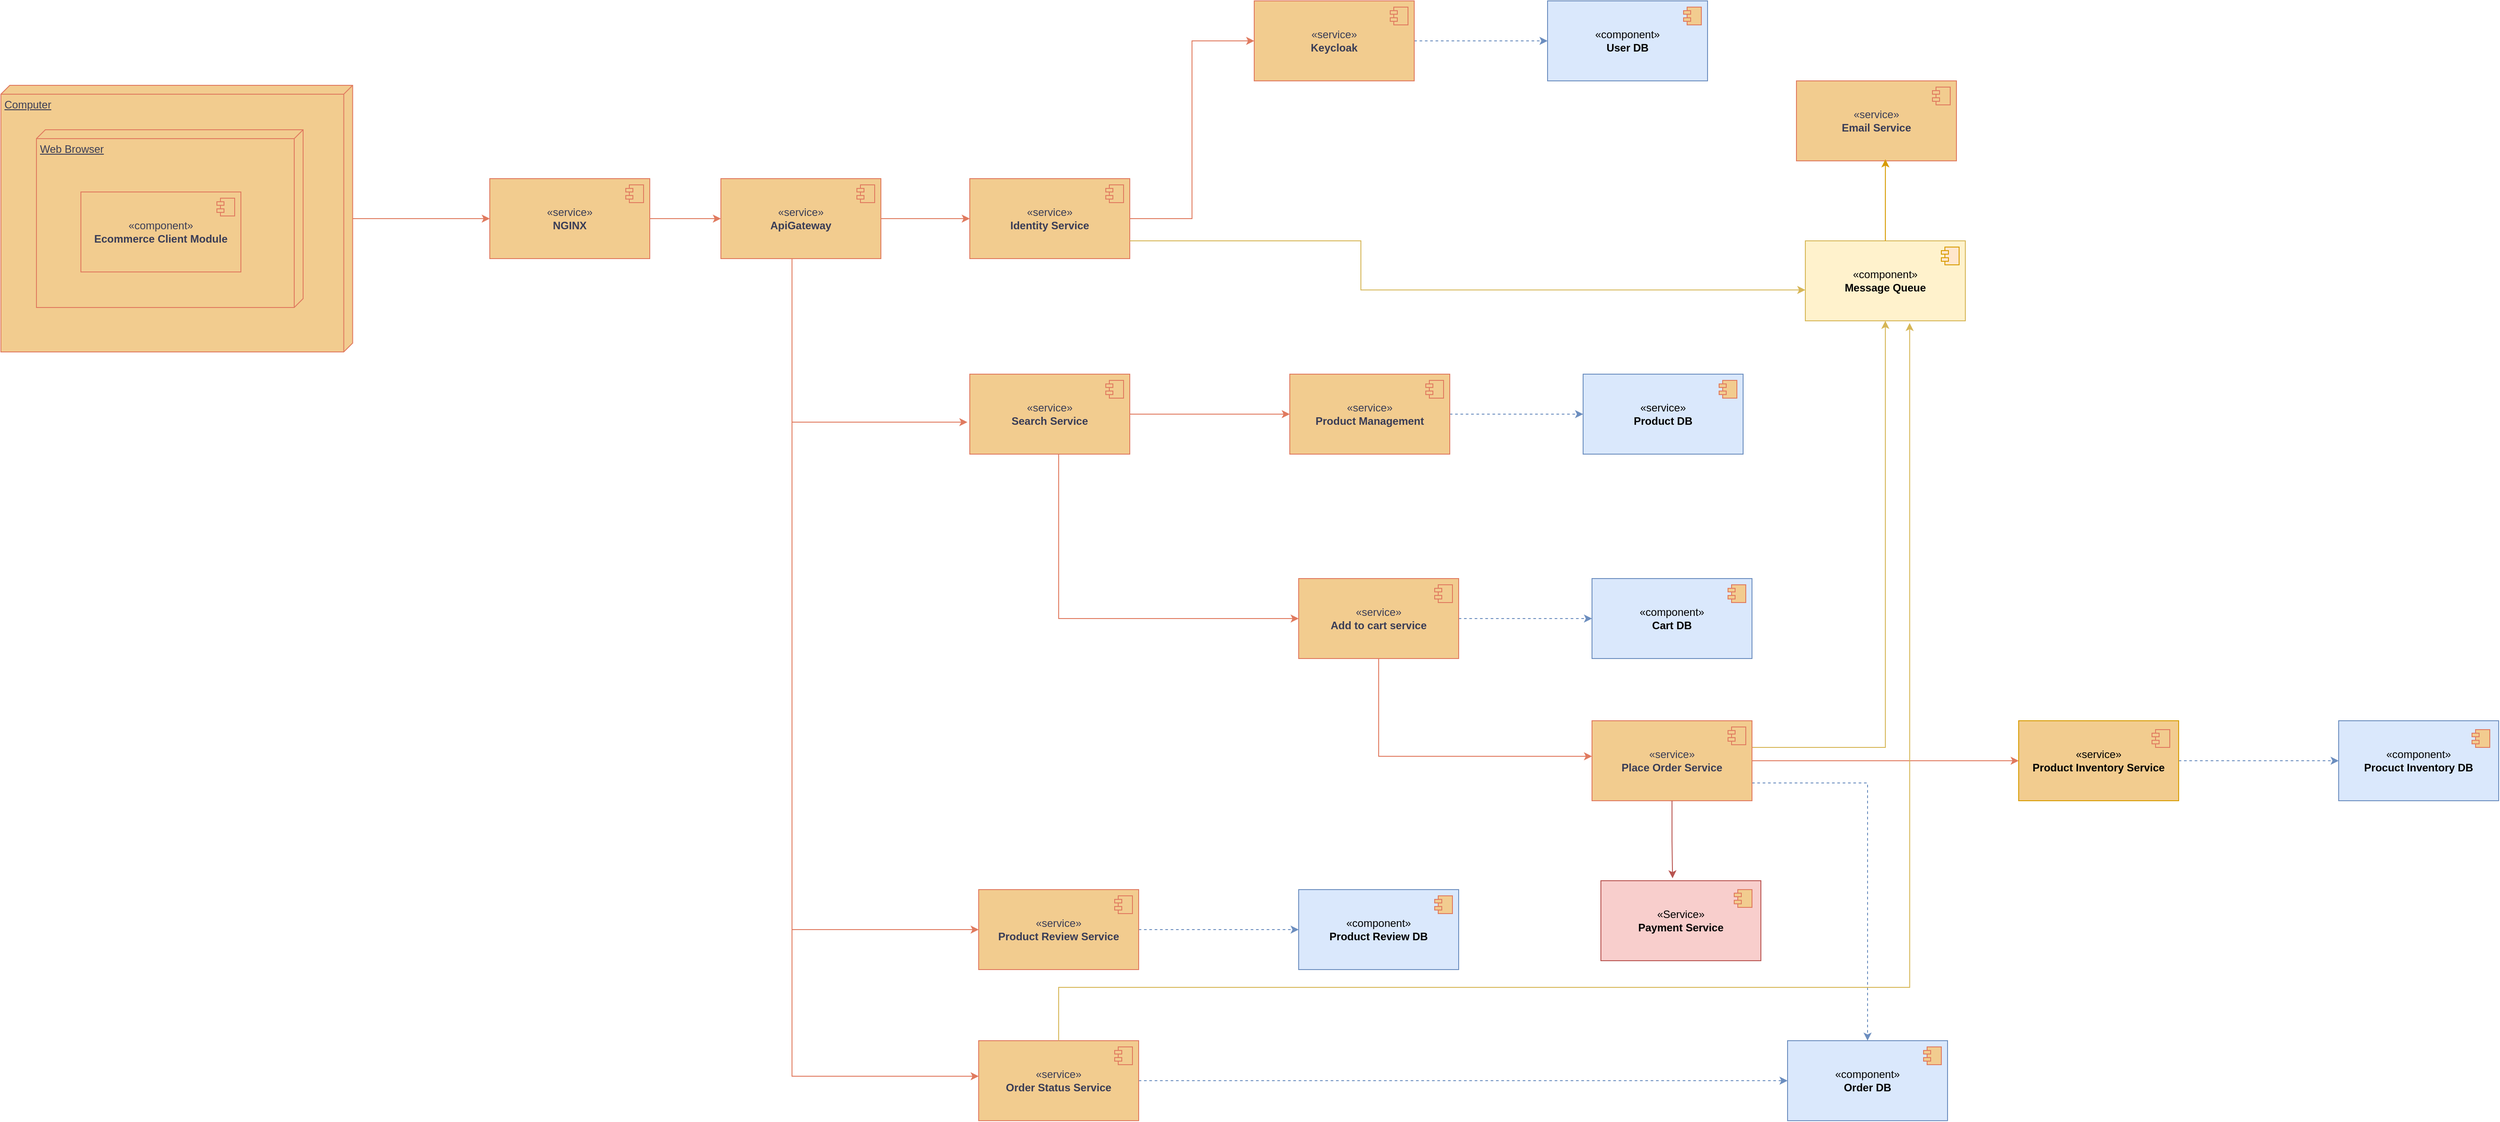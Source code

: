 <mxfile version="22.1.2" type="device">
  <diagram name="Page-1" id="YH0Ky4xdneeX66Et5A3K">
    <mxGraphModel dx="2069" dy="769" grid="1" gridSize="10" guides="1" tooltips="1" connect="1" arrows="1" fold="1" page="1" pageScale="1" pageWidth="850" pageHeight="1100" math="0" shadow="0">
      <root>
        <mxCell id="0" />
        <mxCell id="1" parent="0" />
        <mxCell id="R0eCxQ15eFI3yuwHpIq6-1" value="«service»&lt;br&gt;&lt;b&gt;Identity Service&lt;br&gt;&lt;/b&gt;" style="html=1;dropTarget=0;whiteSpace=wrap;labelBackgroundColor=none;fillColor=#F2CC8F;strokeColor=#E07A5F;fontColor=#393C56;" parent="1" vertex="1">
          <mxGeometry x="570" y="310" width="180" height="90" as="geometry" />
        </mxCell>
        <mxCell id="R0eCxQ15eFI3yuwHpIq6-2" value="" style="shape=module;jettyWidth=8;jettyHeight=4;labelBackgroundColor=none;fillColor=#F2CC8F;strokeColor=#E07A5F;fontColor=#393C56;" parent="R0eCxQ15eFI3yuwHpIq6-1" vertex="1">
          <mxGeometry x="1" width="20" height="20" relative="1" as="geometry">
            <mxPoint x="-27" y="7" as="offset" />
          </mxGeometry>
        </mxCell>
        <mxCell id="R0eCxQ15eFI3yuwHpIq6-15" style="edgeStyle=orthogonalEdgeStyle;rounded=0;orthogonalLoop=1;jettySize=auto;html=1;entryX=0;entryY=0.5;entryDx=0;entryDy=0;dashed=1;labelBackgroundColor=none;strokeColor=#6c8ebf;fontColor=default;fillColor=#dae8fc;" parent="1" source="R0eCxQ15eFI3yuwHpIq6-3" target="R0eCxQ15eFI3yuwHpIq6-11" edge="1">
          <mxGeometry relative="1" as="geometry" />
        </mxCell>
        <mxCell id="R0eCxQ15eFI3yuwHpIq6-3" value="«service»&lt;br&gt;&lt;b&gt;Keycloak&lt;/b&gt;" style="html=1;dropTarget=0;whiteSpace=wrap;labelBackgroundColor=none;fillColor=#F2CC8F;strokeColor=#E07A5F;fontColor=#393C56;" parent="1" vertex="1">
          <mxGeometry x="890" y="110" width="180" height="90" as="geometry" />
        </mxCell>
        <mxCell id="R0eCxQ15eFI3yuwHpIq6-4" value="" style="shape=module;jettyWidth=8;jettyHeight=4;labelBackgroundColor=none;fillColor=#F2CC8F;strokeColor=#E07A5F;fontColor=#393C56;" parent="R0eCxQ15eFI3yuwHpIq6-3" vertex="1">
          <mxGeometry x="1" width="20" height="20" relative="1" as="geometry">
            <mxPoint x="-27" y="7" as="offset" />
          </mxGeometry>
        </mxCell>
        <mxCell id="R0eCxQ15eFI3yuwHpIq6-19" style="edgeStyle=orthogonalEdgeStyle;rounded=0;orthogonalLoop=1;jettySize=auto;html=1;entryX=0;entryY=0.5;entryDx=0;entryDy=0;labelBackgroundColor=none;strokeColor=#E07A5F;fontColor=default;" parent="1" source="R0eCxQ15eFI3yuwHpIq6-5" target="R0eCxQ15eFI3yuwHpIq6-9" edge="1">
          <mxGeometry relative="1" as="geometry" />
        </mxCell>
        <mxCell id="R0eCxQ15eFI3yuwHpIq6-5" value="«service»&lt;br&gt;&lt;b&gt;NGINX&lt;/b&gt;" style="html=1;dropTarget=0;whiteSpace=wrap;labelBackgroundColor=none;fillColor=#F2CC8F;strokeColor=#E07A5F;fontColor=#393C56;" parent="1" vertex="1">
          <mxGeometry x="30" y="310" width="180" height="90" as="geometry" />
        </mxCell>
        <mxCell id="R0eCxQ15eFI3yuwHpIq6-6" value="" style="shape=module;jettyWidth=8;jettyHeight=4;labelBackgroundColor=none;fillColor=#F2CC8F;strokeColor=#E07A5F;fontColor=#393C56;" parent="R0eCxQ15eFI3yuwHpIq6-5" vertex="1">
          <mxGeometry x="1" width="20" height="20" relative="1" as="geometry">
            <mxPoint x="-27" y="7" as="offset" />
          </mxGeometry>
        </mxCell>
        <mxCell id="R0eCxQ15eFI3yuwHpIq6-42" style="edgeStyle=orthogonalEdgeStyle;rounded=0;orthogonalLoop=1;jettySize=auto;html=1;labelBackgroundColor=none;strokeColor=#E07A5F;fontColor=default;" parent="1" source="R0eCxQ15eFI3yuwHpIq6-9" target="R0eCxQ15eFI3yuwHpIq6-1" edge="1">
          <mxGeometry relative="1" as="geometry">
            <Array as="points">
              <mxPoint x="510" y="355" />
              <mxPoint x="510" y="355" />
            </Array>
          </mxGeometry>
        </mxCell>
        <mxCell id="R0eCxQ15eFI3yuwHpIq6-67" style="edgeStyle=orthogonalEdgeStyle;rounded=0;orthogonalLoop=1;jettySize=auto;html=1;entryX=0;entryY=0.5;entryDx=0;entryDy=0;labelBackgroundColor=none;strokeColor=#E07A5F;fontColor=default;" parent="1" source="R0eCxQ15eFI3yuwHpIq6-9" target="R0eCxQ15eFI3yuwHpIq6-65" edge="1">
          <mxGeometry relative="1" as="geometry">
            <Array as="points">
              <mxPoint x="370" y="1155" />
            </Array>
          </mxGeometry>
        </mxCell>
        <mxCell id="R0eCxQ15eFI3yuwHpIq6-73" style="edgeStyle=orthogonalEdgeStyle;rounded=0;orthogonalLoop=1;jettySize=auto;html=1;labelBackgroundColor=none;strokeColor=#E07A5F;fontColor=default;" parent="1" target="R0eCxQ15eFI3yuwHpIq6-71" edge="1">
          <mxGeometry relative="1" as="geometry">
            <mxPoint x="370" y="500" as="sourcePoint" />
            <Array as="points">
              <mxPoint x="370" y="1320" />
            </Array>
          </mxGeometry>
        </mxCell>
        <mxCell id="R0eCxQ15eFI3yuwHpIq6-9" value="«service»&lt;br&gt;&lt;b&gt;ApiGateway&lt;/b&gt;" style="html=1;dropTarget=0;whiteSpace=wrap;labelBackgroundColor=none;fillColor=#F2CC8F;strokeColor=#E07A5F;fontColor=#393C56;" parent="1" vertex="1">
          <mxGeometry x="290" y="310" width="180" height="90" as="geometry" />
        </mxCell>
        <mxCell id="R0eCxQ15eFI3yuwHpIq6-10" value="" style="shape=module;jettyWidth=8;jettyHeight=4;labelBackgroundColor=none;fillColor=#F2CC8F;strokeColor=#E07A5F;fontColor=#393C56;" parent="R0eCxQ15eFI3yuwHpIq6-9" vertex="1">
          <mxGeometry x="1" width="20" height="20" relative="1" as="geometry">
            <mxPoint x="-27" y="7" as="offset" />
          </mxGeometry>
        </mxCell>
        <mxCell id="R0eCxQ15eFI3yuwHpIq6-11" value="«component»&lt;br&gt;&lt;b&gt;User DB&lt;/b&gt;" style="html=1;dropTarget=0;whiteSpace=wrap;labelBackgroundColor=none;fillColor=#dae8fc;strokeColor=#6c8ebf;" parent="1" vertex="1">
          <mxGeometry x="1220" y="110" width="180" height="90" as="geometry" />
        </mxCell>
        <mxCell id="R0eCxQ15eFI3yuwHpIq6-12" value="" style="shape=module;jettyWidth=8;jettyHeight=4;labelBackgroundColor=none;fillColor=#F2CC8F;strokeColor=#E07A5F;fontColor=#393C56;" parent="R0eCxQ15eFI3yuwHpIq6-11" vertex="1">
          <mxGeometry x="1" width="20" height="20" relative="1" as="geometry">
            <mxPoint x="-27" y="7" as="offset" />
          </mxGeometry>
        </mxCell>
        <mxCell id="R0eCxQ15eFI3yuwHpIq6-23" style="edgeStyle=orthogonalEdgeStyle;rounded=0;orthogonalLoop=1;jettySize=auto;html=1;entryX=0;entryY=0.5;entryDx=0;entryDy=0;labelBackgroundColor=none;strokeColor=#E07A5F;fontColor=default;exitX=1;exitY=0.5;exitDx=0;exitDy=0;" parent="1" source="R0eCxQ15eFI3yuwHpIq6-1" target="R0eCxQ15eFI3yuwHpIq6-3" edge="1">
          <mxGeometry relative="1" as="geometry">
            <mxPoint x="770" y="355" as="sourcePoint" />
            <mxPoint x="870" y="155.0" as="targetPoint" />
          </mxGeometry>
        </mxCell>
        <mxCell id="tijbY7jdCYUiH1RVh-CX-26" style="edgeStyle=orthogonalEdgeStyle;rounded=0;orthogonalLoop=1;jettySize=auto;html=1;entryX=0;entryY=0.5;entryDx=0;entryDy=0;strokeColor=#E07A5F;" edge="1" parent="1" source="R0eCxQ15eFI3yuwHpIq6-24" target="R0eCxQ15eFI3yuwHpIq6-5">
          <mxGeometry relative="1" as="geometry" />
        </mxCell>
        <mxCell id="R0eCxQ15eFI3yuwHpIq6-24" value="Computer" style="verticalAlign=top;align=left;spacingTop=8;spacingLeft=2;spacingRight=12;shape=cube;size=10;direction=south;fontStyle=4;html=1;whiteSpace=wrap;labelBackgroundColor=none;fillColor=#F2CC8F;strokeColor=#E07A5F;fontColor=#393C56;" parent="1" vertex="1">
          <mxGeometry x="-520" y="205" width="395.74" height="300" as="geometry" />
        </mxCell>
        <mxCell id="R0eCxQ15eFI3yuwHpIq6-25" value="Web Browser" style="verticalAlign=top;align=left;spacingTop=8;spacingLeft=2;spacingRight=12;shape=cube;size=10;direction=south;fontStyle=4;html=1;whiteSpace=wrap;labelBackgroundColor=none;fillColor=#F2CC8F;strokeColor=#E07A5F;fontColor=#393C56;" parent="1" vertex="1">
          <mxGeometry x="-480" y="255" width="300" height="200" as="geometry" />
        </mxCell>
        <mxCell id="R0eCxQ15eFI3yuwHpIq6-32" value="«component»&lt;br&gt;&lt;b&gt;Ecommerce Client Module&lt;/b&gt;" style="html=1;dropTarget=0;whiteSpace=wrap;labelBackgroundColor=none;fillColor=#F2CC8F;strokeColor=#E07A5F;fontColor=#393C56;" parent="1" vertex="1">
          <mxGeometry x="-430" y="325" width="180" height="90" as="geometry" />
        </mxCell>
        <mxCell id="R0eCxQ15eFI3yuwHpIq6-33" value="" style="shape=module;jettyWidth=8;jettyHeight=4;labelBackgroundColor=none;fillColor=#F2CC8F;strokeColor=#E07A5F;fontColor=#393C56;" parent="R0eCxQ15eFI3yuwHpIq6-32" vertex="1">
          <mxGeometry x="1" width="20" height="20" relative="1" as="geometry">
            <mxPoint x="-27" y="7" as="offset" />
          </mxGeometry>
        </mxCell>
        <mxCell id="R0eCxQ15eFI3yuwHpIq6-64" style="edgeStyle=orthogonalEdgeStyle;rounded=0;orthogonalLoop=1;jettySize=auto;html=1;entryX=0;entryY=0.5;entryDx=0;entryDy=0;labelBackgroundColor=none;strokeColor=#E07A5F;fontColor=default;" parent="1" source="R0eCxQ15eFI3yuwHpIq6-58" target="R0eCxQ15eFI3yuwHpIq6-61" edge="1">
          <mxGeometry relative="1" as="geometry" />
        </mxCell>
        <mxCell id="R0eCxQ15eFI3yuwHpIq6-58" value="«service»&lt;br&gt;&lt;b&gt;Search Service&lt;/b&gt;" style="html=1;dropTarget=0;whiteSpace=wrap;labelBackgroundColor=none;fillColor=#F2CC8F;strokeColor=#E07A5F;fontColor=#393C56;" parent="1" vertex="1">
          <mxGeometry x="570" y="530" width="180" height="90" as="geometry" />
        </mxCell>
        <mxCell id="R0eCxQ15eFI3yuwHpIq6-59" value="" style="shape=module;jettyWidth=8;jettyHeight=4;labelBackgroundColor=none;fillColor=#F2CC8F;strokeColor=#E07A5F;fontColor=#393C56;" parent="R0eCxQ15eFI3yuwHpIq6-58" vertex="1">
          <mxGeometry x="1" width="20" height="20" relative="1" as="geometry">
            <mxPoint x="-27" y="7" as="offset" />
          </mxGeometry>
        </mxCell>
        <mxCell id="R0eCxQ15eFI3yuwHpIq6-83" style="edgeStyle=orthogonalEdgeStyle;rounded=0;orthogonalLoop=1;jettySize=auto;html=1;entryX=0;entryY=0.5;entryDx=0;entryDy=0;labelBackgroundColor=none;strokeColor=#6c8ebf;fontColor=default;dashed=1;fillColor=#dae8fc;" parent="1" source="R0eCxQ15eFI3yuwHpIq6-61" target="R0eCxQ15eFI3yuwHpIq6-81" edge="1">
          <mxGeometry relative="1" as="geometry" />
        </mxCell>
        <mxCell id="R0eCxQ15eFI3yuwHpIq6-61" value="«service»&lt;br&gt;&lt;b&gt;Product Management&lt;/b&gt;" style="html=1;dropTarget=0;whiteSpace=wrap;labelBackgroundColor=none;fillColor=#F2CC8F;strokeColor=#E07A5F;fontColor=#393C56;" parent="1" vertex="1">
          <mxGeometry x="930" y="530" width="180" height="90" as="geometry" />
        </mxCell>
        <mxCell id="R0eCxQ15eFI3yuwHpIq6-62" value="" style="shape=module;jettyWidth=8;jettyHeight=4;labelBackgroundColor=none;fillColor=#F2CC8F;strokeColor=#E07A5F;fontColor=#393C56;" parent="R0eCxQ15eFI3yuwHpIq6-61" vertex="1">
          <mxGeometry x="1" width="20" height="20" relative="1" as="geometry">
            <mxPoint x="-27" y="7" as="offset" />
          </mxGeometry>
        </mxCell>
        <mxCell id="R0eCxQ15eFI3yuwHpIq6-70" style="edgeStyle=orthogonalEdgeStyle;rounded=0;orthogonalLoop=1;jettySize=auto;html=1;entryX=0;entryY=0.5;entryDx=0;entryDy=0;dashed=1;labelBackgroundColor=none;strokeColor=#6c8ebf;fontColor=default;fillColor=#dae8fc;" parent="1" source="R0eCxQ15eFI3yuwHpIq6-65" target="R0eCxQ15eFI3yuwHpIq6-68" edge="1">
          <mxGeometry relative="1" as="geometry" />
        </mxCell>
        <mxCell id="R0eCxQ15eFI3yuwHpIq6-65" value="«service»&lt;br&gt;&lt;b&gt;Product Review Service&lt;br&gt;&lt;/b&gt;" style="html=1;dropTarget=0;whiteSpace=wrap;labelBackgroundColor=none;fillColor=#F2CC8F;strokeColor=#E07A5F;fontColor=#393C56;" parent="1" vertex="1">
          <mxGeometry x="580" y="1110" width="180" height="90" as="geometry" />
        </mxCell>
        <mxCell id="R0eCxQ15eFI3yuwHpIq6-66" value="" style="shape=module;jettyWidth=8;jettyHeight=4;labelBackgroundColor=none;fillColor=#F2CC8F;strokeColor=#E07A5F;fontColor=#393C56;" parent="R0eCxQ15eFI3yuwHpIq6-65" vertex="1">
          <mxGeometry x="1" width="20" height="20" relative="1" as="geometry">
            <mxPoint x="-27" y="7" as="offset" />
          </mxGeometry>
        </mxCell>
        <mxCell id="R0eCxQ15eFI3yuwHpIq6-68" value="«component»&lt;br&gt;&lt;b&gt;Product Review DB&lt;/b&gt;" style="html=1;dropTarget=0;whiteSpace=wrap;labelBackgroundColor=none;fillColor=#dae8fc;strokeColor=#6c8ebf;" parent="1" vertex="1">
          <mxGeometry x="940" y="1110" width="180" height="90" as="geometry" />
        </mxCell>
        <mxCell id="R0eCxQ15eFI3yuwHpIq6-69" value="" style="shape=module;jettyWidth=8;jettyHeight=4;labelBackgroundColor=none;fillColor=#F2CC8F;strokeColor=#E07A5F;fontColor=#393C56;" parent="R0eCxQ15eFI3yuwHpIq6-68" vertex="1">
          <mxGeometry x="1" width="20" height="20" relative="1" as="geometry">
            <mxPoint x="-27" y="7" as="offset" />
          </mxGeometry>
        </mxCell>
        <mxCell id="R0eCxQ15eFI3yuwHpIq6-76" style="edgeStyle=orthogonalEdgeStyle;rounded=0;orthogonalLoop=1;jettySize=auto;html=1;entryX=0;entryY=0.5;entryDx=0;entryDy=0;labelBackgroundColor=none;strokeColor=#6c8ebf;fontColor=default;dashed=1;fillColor=#dae8fc;" parent="1" source="R0eCxQ15eFI3yuwHpIq6-71" target="R0eCxQ15eFI3yuwHpIq6-74" edge="1">
          <mxGeometry relative="1" as="geometry" />
        </mxCell>
        <mxCell id="R0eCxQ15eFI3yuwHpIq6-71" value="«service»&lt;br&gt;&lt;b&gt;Order Status Service&lt;/b&gt;" style="html=1;dropTarget=0;whiteSpace=wrap;labelBackgroundColor=none;fillColor=#F2CC8F;strokeColor=#E07A5F;fontColor=#393C56;" parent="1" vertex="1">
          <mxGeometry x="580" y="1280" width="180" height="90" as="geometry" />
        </mxCell>
        <mxCell id="R0eCxQ15eFI3yuwHpIq6-72" value="" style="shape=module;jettyWidth=8;jettyHeight=4;labelBackgroundColor=none;fillColor=#F2CC8F;strokeColor=#E07A5F;fontColor=#393C56;" parent="R0eCxQ15eFI3yuwHpIq6-71" vertex="1">
          <mxGeometry x="1" width="20" height="20" relative="1" as="geometry">
            <mxPoint x="-27" y="7" as="offset" />
          </mxGeometry>
        </mxCell>
        <mxCell id="R0eCxQ15eFI3yuwHpIq6-74" value="«component»&lt;br&gt;&lt;b&gt;Order DB&lt;/b&gt;" style="html=1;dropTarget=0;whiteSpace=wrap;labelBackgroundColor=none;fillColor=#dae8fc;strokeColor=#6c8ebf;" parent="1" vertex="1">
          <mxGeometry x="1490" y="1280" width="180" height="90" as="geometry" />
        </mxCell>
        <mxCell id="R0eCxQ15eFI3yuwHpIq6-75" value="" style="shape=module;jettyWidth=8;jettyHeight=4;labelBackgroundColor=none;fillColor=#F2CC8F;strokeColor=#E07A5F;fontColor=#393C56;" parent="R0eCxQ15eFI3yuwHpIq6-74" vertex="1">
          <mxGeometry x="1" width="20" height="20" relative="1" as="geometry">
            <mxPoint x="-27" y="7" as="offset" />
          </mxGeometry>
        </mxCell>
        <mxCell id="R0eCxQ15eFI3yuwHpIq6-81" value="«service»&lt;br&gt;&lt;b&gt;Product DB&lt;/b&gt;" style="html=1;dropTarget=0;whiteSpace=wrap;labelBackgroundColor=none;fillColor=#dae8fc;strokeColor=#6c8ebf;" parent="1" vertex="1">
          <mxGeometry x="1260" y="530" width="180" height="90" as="geometry" />
        </mxCell>
        <mxCell id="R0eCxQ15eFI3yuwHpIq6-82" value="" style="shape=module;jettyWidth=8;jettyHeight=4;labelBackgroundColor=none;fillColor=#F2CC8F;strokeColor=#E07A5F;fontColor=#393C56;" parent="R0eCxQ15eFI3yuwHpIq6-81" vertex="1">
          <mxGeometry x="1" width="20" height="20" relative="1" as="geometry">
            <mxPoint x="-27" y="7" as="offset" />
          </mxGeometry>
        </mxCell>
        <mxCell id="R0eCxQ15eFI3yuwHpIq6-93" style="edgeStyle=orthogonalEdgeStyle;rounded=0;orthogonalLoop=1;jettySize=auto;html=1;labelBackgroundColor=none;strokeColor=#E07A5F;fontColor=default;fillColor=#ffe6cc;" parent="1" source="R0eCxQ15eFI3yuwHpIq6-86" target="R0eCxQ15eFI3yuwHpIq6-91" edge="1">
          <mxGeometry relative="1" as="geometry">
            <Array as="points">
              <mxPoint x="1030" y="960" />
            </Array>
          </mxGeometry>
        </mxCell>
        <mxCell id="R0eCxQ15eFI3yuwHpIq6-97" style="edgeStyle=orthogonalEdgeStyle;rounded=0;orthogonalLoop=1;jettySize=auto;html=1;entryX=0;entryY=0.5;entryDx=0;entryDy=0;dashed=1;labelBackgroundColor=none;strokeColor=#6c8ebf;fontColor=default;fillColor=#dae8fc;" parent="1" source="R0eCxQ15eFI3yuwHpIq6-86" target="R0eCxQ15eFI3yuwHpIq6-95" edge="1">
          <mxGeometry relative="1" as="geometry" />
        </mxCell>
        <mxCell id="R0eCxQ15eFI3yuwHpIq6-86" value="«service»&lt;br&gt;&lt;b&gt;Add to cart service&lt;/b&gt;" style="html=1;dropTarget=0;whiteSpace=wrap;labelBackgroundColor=none;fillColor=#F2CC8F;strokeColor=#E07A5F;fontColor=#393C56;" parent="1" vertex="1">
          <mxGeometry x="940" y="760" width="180" height="90" as="geometry" />
        </mxCell>
        <mxCell id="R0eCxQ15eFI3yuwHpIq6-87" value="" style="shape=module;jettyWidth=8;jettyHeight=4;labelBackgroundColor=none;fillColor=#F2CC8F;strokeColor=#E07A5F;fontColor=#393C56;" parent="R0eCxQ15eFI3yuwHpIq6-86" vertex="1">
          <mxGeometry x="1" width="20" height="20" relative="1" as="geometry">
            <mxPoint x="-27" y="7" as="offset" />
          </mxGeometry>
        </mxCell>
        <mxCell id="R0eCxQ15eFI3yuwHpIq6-88" style="edgeStyle=orthogonalEdgeStyle;rounded=0;orthogonalLoop=1;jettySize=auto;html=1;labelBackgroundColor=none;strokeColor=#E07A5F;fontColor=default;" parent="1" source="R0eCxQ15eFI3yuwHpIq6-58" target="R0eCxQ15eFI3yuwHpIq6-86" edge="1">
          <mxGeometry relative="1" as="geometry">
            <Array as="points">
              <mxPoint x="670" y="805" />
            </Array>
          </mxGeometry>
        </mxCell>
        <mxCell id="R0eCxQ15eFI3yuwHpIq6-94" style="edgeStyle=orthogonalEdgeStyle;rounded=0;orthogonalLoop=1;jettySize=auto;html=1;dashed=1;labelBackgroundColor=none;strokeColor=#6c8ebf;fontColor=default;fillColor=#dae8fc;" parent="1" source="R0eCxQ15eFI3yuwHpIq6-91" target="R0eCxQ15eFI3yuwHpIq6-74" edge="1">
          <mxGeometry relative="1" as="geometry">
            <Array as="points">
              <mxPoint x="1580" y="990" />
            </Array>
          </mxGeometry>
        </mxCell>
        <mxCell id="tijbY7jdCYUiH1RVh-CX-7" style="edgeStyle=orthogonalEdgeStyle;rounded=0;orthogonalLoop=1;jettySize=auto;html=1;fillColor=#fff2cc;strokeColor=#d6b656;" edge="1" parent="1" source="R0eCxQ15eFI3yuwHpIq6-91" target="tijbY7jdCYUiH1RVh-CX-2">
          <mxGeometry relative="1" as="geometry">
            <Array as="points">
              <mxPoint x="1600" y="950" />
            </Array>
          </mxGeometry>
        </mxCell>
        <mxCell id="tijbY7jdCYUiH1RVh-CX-21" style="edgeStyle=orthogonalEdgeStyle;rounded=0;orthogonalLoop=1;jettySize=auto;html=1;entryX=0;entryY=0.5;entryDx=0;entryDy=0;fillColor=#fad7ac;strokeColor=#E07A5F;" edge="1" parent="1" source="R0eCxQ15eFI3yuwHpIq6-91" target="tijbY7jdCYUiH1RVh-CX-19">
          <mxGeometry relative="1" as="geometry" />
        </mxCell>
        <mxCell id="R0eCxQ15eFI3yuwHpIq6-91" value="«service»&lt;br&gt;&lt;b&gt;Place Order Service&lt;/b&gt;" style="html=1;dropTarget=0;whiteSpace=wrap;labelBackgroundColor=none;fillColor=#F2CC8F;strokeColor=#E07A5F;fontColor=#393C56;" parent="1" vertex="1">
          <mxGeometry x="1270" y="920" width="180" height="90" as="geometry" />
        </mxCell>
        <mxCell id="R0eCxQ15eFI3yuwHpIq6-92" value="" style="shape=module;jettyWidth=8;jettyHeight=4;labelBackgroundColor=none;fillColor=#F2CC8F;strokeColor=#E07A5F;fontColor=#393C56;" parent="R0eCxQ15eFI3yuwHpIq6-91" vertex="1">
          <mxGeometry x="1" width="20" height="20" relative="1" as="geometry">
            <mxPoint x="-27" y="7" as="offset" />
          </mxGeometry>
        </mxCell>
        <mxCell id="R0eCxQ15eFI3yuwHpIq6-95" value="«component»&lt;br&gt;&lt;b&gt;Cart DB&lt;/b&gt;" style="html=1;dropTarget=0;whiteSpace=wrap;labelBackgroundColor=none;fillColor=#dae8fc;strokeColor=#6c8ebf;" parent="1" vertex="1">
          <mxGeometry x="1270" y="760" width="180" height="90" as="geometry" />
        </mxCell>
        <mxCell id="R0eCxQ15eFI3yuwHpIq6-96" value="" style="shape=module;jettyWidth=8;jettyHeight=4;labelBackgroundColor=none;fillColor=#F2CC8F;strokeColor=#E07A5F;fontColor=#393C56;" parent="R0eCxQ15eFI3yuwHpIq6-95" vertex="1">
          <mxGeometry x="1" width="20" height="20" relative="1" as="geometry">
            <mxPoint x="-27" y="7" as="offset" />
          </mxGeometry>
        </mxCell>
        <mxCell id="R0eCxQ15eFI3yuwHpIq6-98" value="«service»&lt;br&gt;&lt;b&gt;Email Service&lt;/b&gt;" style="html=1;dropTarget=0;whiteSpace=wrap;labelBackgroundColor=none;fillColor=#F2CC8F;strokeColor=#E07A5F;fontColor=#393C56;" parent="1" vertex="1">
          <mxGeometry x="1500" y="200" width="180" height="90" as="geometry" />
        </mxCell>
        <mxCell id="R0eCxQ15eFI3yuwHpIq6-99" value="" style="shape=module;jettyWidth=8;jettyHeight=4;labelBackgroundColor=none;fillColor=#F2CC8F;strokeColor=#E07A5F;fontColor=#393C56;" parent="R0eCxQ15eFI3yuwHpIq6-98" vertex="1">
          <mxGeometry x="1" width="20" height="20" relative="1" as="geometry">
            <mxPoint x="-27" y="7" as="offset" />
          </mxGeometry>
        </mxCell>
        <mxCell id="tijbY7jdCYUiH1RVh-CX-2" value="«component»&lt;br&gt;&lt;b&gt;Message Queue&lt;/b&gt;" style="html=1;dropTarget=0;whiteSpace=wrap;fillColor=#fff2cc;strokeColor=#d6b656;" vertex="1" parent="1">
          <mxGeometry x="1510" y="380" width="180" height="90" as="geometry" />
        </mxCell>
        <mxCell id="tijbY7jdCYUiH1RVh-CX-3" value="" style="shape=module;jettyWidth=8;jettyHeight=4;fillColor=#ffe6cc;strokeColor=#d79b00;" vertex="1" parent="tijbY7jdCYUiH1RVh-CX-2">
          <mxGeometry x="1" width="20" height="20" relative="1" as="geometry">
            <mxPoint x="-27" y="7" as="offset" />
          </mxGeometry>
        </mxCell>
        <mxCell id="tijbY7jdCYUiH1RVh-CX-5" style="edgeStyle=orthogonalEdgeStyle;rounded=0;orthogonalLoop=1;jettySize=auto;html=1;entryX=0;entryY=0.614;entryDx=0;entryDy=0;entryPerimeter=0;fillColor=#fff2cc;strokeColor=#d6b656;" edge="1" parent="1" source="R0eCxQ15eFI3yuwHpIq6-1" target="tijbY7jdCYUiH1RVh-CX-2">
          <mxGeometry relative="1" as="geometry">
            <Array as="points">
              <mxPoint x="1010" y="380" />
              <mxPoint x="1010" y="435" />
            </Array>
          </mxGeometry>
        </mxCell>
        <mxCell id="tijbY7jdCYUiH1RVh-CX-6" style="edgeStyle=orthogonalEdgeStyle;rounded=0;orthogonalLoop=1;jettySize=auto;html=1;entryX=0.556;entryY=0.981;entryDx=0;entryDy=0;entryPerimeter=0;fillColor=#ffe6cc;strokeColor=#d79b00;" edge="1" parent="1" source="tijbY7jdCYUiH1RVh-CX-2" target="R0eCxQ15eFI3yuwHpIq6-98">
          <mxGeometry relative="1" as="geometry" />
        </mxCell>
        <mxCell id="tijbY7jdCYUiH1RVh-CX-9" style="edgeStyle=orthogonalEdgeStyle;rounded=0;orthogonalLoop=1;jettySize=auto;html=1;entryX=0.652;entryY=1.027;entryDx=0;entryDy=0;entryPerimeter=0;fillColor=#fff2cc;strokeColor=#d6b656;" edge="1" parent="1" source="R0eCxQ15eFI3yuwHpIq6-71" target="tijbY7jdCYUiH1RVh-CX-2">
          <mxGeometry relative="1" as="geometry">
            <Array as="points">
              <mxPoint x="670" y="1220" />
              <mxPoint x="1627" y="1220" />
            </Array>
          </mxGeometry>
        </mxCell>
        <mxCell id="tijbY7jdCYUiH1RVh-CX-15" style="edgeStyle=orthogonalEdgeStyle;rounded=0;orthogonalLoop=1;jettySize=auto;html=1;entryX=-0.015;entryY=0.6;entryDx=0;entryDy=0;entryPerimeter=0;fillColor=#ffe6cc;strokeColor=#E07A5F;" edge="1" parent="1" source="R0eCxQ15eFI3yuwHpIq6-9" target="R0eCxQ15eFI3yuwHpIq6-58">
          <mxGeometry relative="1" as="geometry">
            <Array as="points">
              <mxPoint x="370" y="584" />
            </Array>
          </mxGeometry>
        </mxCell>
        <mxCell id="tijbY7jdCYUiH1RVh-CX-16" value="«Service»&lt;br&gt;&lt;b&gt;Payment Service&lt;/b&gt;" style="html=1;dropTarget=0;whiteSpace=wrap;fillColor=#f8cecc;strokeColor=#b85450;" vertex="1" parent="1">
          <mxGeometry x="1280" y="1100" width="180" height="90" as="geometry" />
        </mxCell>
        <mxCell id="tijbY7jdCYUiH1RVh-CX-18" style="edgeStyle=orthogonalEdgeStyle;rounded=0;orthogonalLoop=1;jettySize=auto;html=1;entryX=0.448;entryY=-0.03;entryDx=0;entryDy=0;entryPerimeter=0;fillColor=#f8cecc;strokeColor=#b85450;" edge="1" parent="1" source="R0eCxQ15eFI3yuwHpIq6-91" target="tijbY7jdCYUiH1RVh-CX-16">
          <mxGeometry relative="1" as="geometry" />
        </mxCell>
        <mxCell id="tijbY7jdCYUiH1RVh-CX-24" style="edgeStyle=orthogonalEdgeStyle;rounded=0;orthogonalLoop=1;jettySize=auto;html=1;entryX=0;entryY=0.5;entryDx=0;entryDy=0;dashed=1;fillColor=#dae8fc;strokeColor=#6c8ebf;" edge="1" parent="1" source="tijbY7jdCYUiH1RVh-CX-19" target="tijbY7jdCYUiH1RVh-CX-22">
          <mxGeometry relative="1" as="geometry" />
        </mxCell>
        <mxCell id="tijbY7jdCYUiH1RVh-CX-19" value="«service»&lt;br&gt;&lt;b&gt;Product Inventory Service&lt;/b&gt;" style="html=1;dropTarget=0;whiteSpace=wrap;fillColor=#F2CC8F;strokeColor=#d79b00;" vertex="1" parent="1">
          <mxGeometry x="1750" y="920" width="180" height="90" as="geometry" />
        </mxCell>
        <mxCell id="tijbY7jdCYUiH1RVh-CX-22" value="«component»&lt;br&gt;&lt;b&gt;Procuct Inventory DB&lt;/b&gt;" style="html=1;dropTarget=0;whiteSpace=wrap;fillColor=#dae8fc;strokeColor=#6c8ebf;" vertex="1" parent="1">
          <mxGeometry x="2110" y="920" width="180" height="90" as="geometry" />
        </mxCell>
        <mxCell id="tijbY7jdCYUiH1RVh-CX-27" value="" style="shape=module;jettyWidth=8;jettyHeight=4;labelBackgroundColor=none;fillColor=#F2CC8F;strokeColor=#E07A5F;fontColor=#393C56;" vertex="1" parent="1">
          <mxGeometry x="1900" y="930" width="20" height="20" as="geometry" />
        </mxCell>
        <mxCell id="tijbY7jdCYUiH1RVh-CX-28" value="" style="shape=module;jettyWidth=8;jettyHeight=4;labelBackgroundColor=none;fillColor=#F2CC8F;strokeColor=#E07A5F;fontColor=#393C56;" vertex="1" parent="1">
          <mxGeometry x="2260" y="930" width="20" height="20" as="geometry" />
        </mxCell>
        <mxCell id="tijbY7jdCYUiH1RVh-CX-30" value="" style="shape=module;jettyWidth=8;jettyHeight=4;labelBackgroundColor=none;fillColor=#F2CC8F;strokeColor=#E07A5F;fontColor=#393C56;" vertex="1" parent="1">
          <mxGeometry x="1430" y="1110" width="20" height="20" as="geometry" />
        </mxCell>
      </root>
    </mxGraphModel>
  </diagram>
</mxfile>
